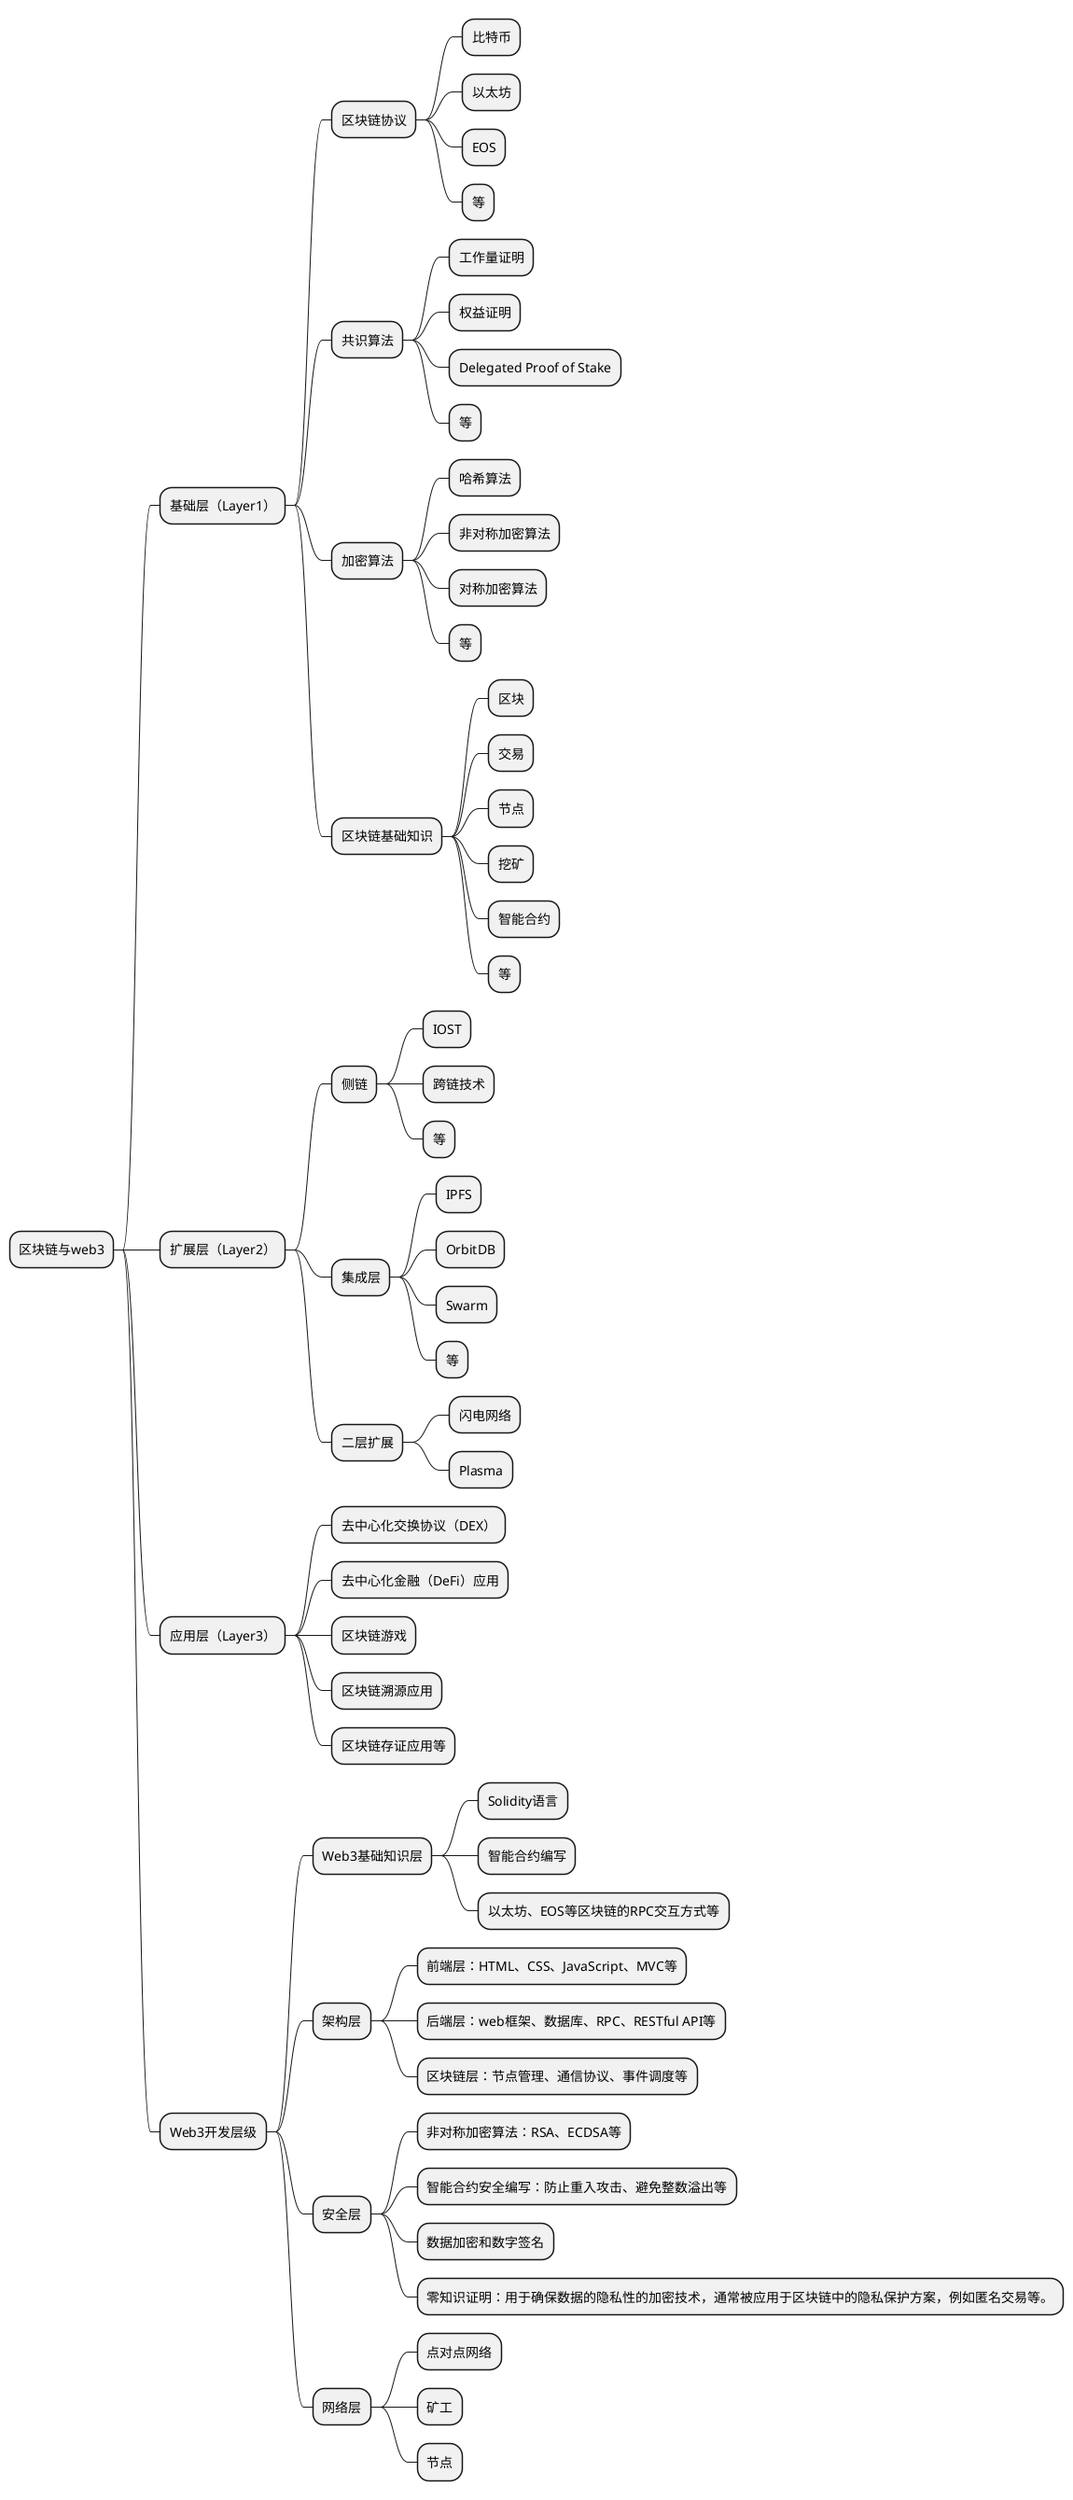 @startmindmap
* 区块链与web3

** 基础层（Layer1）
*** 区块链协议
**** 比特币
**** 以太坊
**** EOS
**** 等
*** 共识算法
**** 工作量证明
**** 权益证明
**** Delegated Proof of Stake
**** 等
*** 加密算法
**** 哈希算法
**** 非对称加密算法
**** 对称加密算法
**** 等
*** 区块链基础知识
**** 区块
**** 交易
**** 节点
**** 挖矿
**** 智能合约
**** 等

** 扩展层（Layer2）
*** 侧链
**** IOST
**** 跨链技术
**** 等
*** 集成层
**** IPFS
**** OrbitDB
**** Swarm
**** 等
*** 二层扩展
**** 闪电网络
**** Plasma

** 应用层（Layer3）
*** 去中心化交换协议（DEX）
*** 去中心化金融（DeFi）应用
*** 区块链游戏
*** 区块链溯源应用
*** 区块链存证应用等

** Web3开发层级
*** Web3基础知识层
**** Solidity语言
**** 智能合约编写
**** 以太坊、EOS等区块链的RPC交互方式等
*** 架构层
**** 前端层：HTML、CSS、JavaScript、MVC等
**** 后端层：web框架、数据库、RPC、RESTful API等
**** 区块链层：节点管理、通信协议、事件调度等
*** 安全层
**** 非对称加密算法：RSA、ECDSA等
**** 智能合约安全编写：防止重入攻击、避免整数溢出等
**** 数据加密和数字签名
**** 零知识证明：用于确保数据的隐私性的加密技术，通常被应用于区块链中的隐私保护方案，例如匿名交易等。
*** 网络层
**** 点对点网络
**** 矿工
**** 节点
@endmindmap